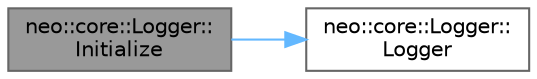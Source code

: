 digraph "neo::core::Logger::Initialize"
{
 // LATEX_PDF_SIZE
  bgcolor="transparent";
  edge [fontname=Helvetica,fontsize=10,labelfontname=Helvetica,labelfontsize=10];
  node [fontname=Helvetica,fontsize=10,shape=box,height=0.2,width=0.4];
  rankdir="LR";
  Node1 [id="Node000001",label="neo::core::Logger::\lInitialize",height=0.2,width=0.4,color="gray40", fillcolor="grey60", style="filled", fontcolor="black",tooltip="Initialize the global logger."];
  Node1 -> Node2 [id="edge1_Node000001_Node000002",color="steelblue1",style="solid",tooltip=" "];
  Node2 [id="Node000002",label="neo::core::Logger::\lLogger",height=0.2,width=0.4,color="grey40", fillcolor="white", style="filled",URL="$classneo_1_1core_1_1_logger.html#a968022696a59e35003eb5ab8d93b5b60",tooltip=" "];
}
